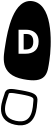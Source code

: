 <?xml version="1.0" encoding="UTF-8"?>
<dia:diagram xmlns:dia="http://www.lysator.liu.se/~alla/dia/">
  <dia:layer name="Segundo plano" visible="true" connectable="true" active="true">
    <dia:group>
      <dia:attribute name="meta">
        <dia:composite type="dict"/>
      </dia:attribute>
      <dia:attribute name="matrix"/>
      <dia:object type="Standard - Beziergon" version="0" id="O0">
        <dia:attribute name="obj_pos">
          <dia:point val="16.573,8.85"/>
        </dia:attribute>
        <dia:attribute name="obj_bb">
          <dia:rectangle val="15.088,8.73;17.436,12.696"/>
        </dia:attribute>
        <dia:attribute name="bez_points">
          <dia:point val="16.573,8.85"/>
          <dia:point val="15.673,8.633"/>
          <dia:point val="15.369,10.261"/>
          <dia:point val="15.269,10.912"/>
          <dia:point val="15.169,11.563"/>
          <dia:point val="14.973,12.323"/>
          <dia:point val="16.073,12.54"/>
          <dia:point val="17.173,12.757"/>
          <dia:point val="17.173,12.323"/>
          <dia:point val="17.273,11.671"/>
          <dia:point val="17.373,11.02"/>
          <dia:point val="17.473,9.067"/>
        </dia:attribute>
        <dia:attribute name="corner_types">
          <dia:enum val="2"/>
          <dia:enum val="2"/>
          <dia:enum val="2"/>
          <dia:enum val="2"/>
          <dia:enum val="2"/>
        </dia:attribute>
        <dia:attribute name="line_width">
          <dia:real val="0.2"/>
        </dia:attribute>
        <dia:attribute name="inner_color">
          <dia:color val="#000000ff"/>
        </dia:attribute>
        <dia:attribute name="show_background">
          <dia:boolean val="true"/>
        </dia:attribute>
      </dia:object>
      <dia:object type="Standard - Beziergon" version="0" id="O1">
        <dia:attribute name="obj_pos">
          <dia:point val="15.969,13.299"/>
        </dia:attribute>
        <dia:attribute name="obj_bb">
          <dia:rectangle val="14.95,13.128;16.774,14.948"/>
        </dia:attribute>
        <dia:attribute name="bez_points">
          <dia:point val="15.969,13.299"/>
          <dia:point val="15.369,13.191"/>
          <dia:point val="15.269,13.191"/>
          <dia:point val="15.219,13.408"/>
          <dia:point val="15.169,13.625"/>
          <dia:point val="14.669,14.602"/>
          <dia:point val="15.669,14.819"/>
          <dia:point val="16.669,15.036"/>
          <dia:point val="16.636,13.987"/>
          <dia:point val="16.669,13.734"/>
          <dia:point val="16.702,13.48"/>
          <dia:point val="16.569,13.408"/>
        </dia:attribute>
        <dia:attribute name="corner_types">
          <dia:enum val="2"/>
          <dia:enum val="2"/>
          <dia:enum val="2"/>
          <dia:enum val="2"/>
          <dia:enum val="2"/>
        </dia:attribute>
        <dia:attribute name="line_width">
          <dia:real val="0.2"/>
        </dia:attribute>
        <dia:attribute name="inner_color">
          <dia:color val="#000000ff"/>
        </dia:attribute>
        <dia:attribute name="show_background">
          <dia:boolean val="false"/>
        </dia:attribute>
      </dia:object>
      <dia:object type="Standard - Text" version="1" id="O2">
        <dia:attribute name="obj_pos">
          <dia:point val="15.675,11.364"/>
        </dia:attribute>
        <dia:attribute name="obj_bb">
          <dia:rectangle val="15.675,9.792;17.08,11.764"/>
        </dia:attribute>
        <dia:attribute name="text">
          <dia:composite type="text">
            <dia:attribute name="string">
              <dia:string>#D#</dia:string>
            </dia:attribute>
            <dia:attribute name="font">
              <dia:font family="sans" style="80" name="Helvetica-Bold"/>
            </dia:attribute>
            <dia:attribute name="height">
              <dia:real val="2.117"/>
            </dia:attribute>
            <dia:attribute name="pos">
              <dia:point val="15.675,11.364"/>
            </dia:attribute>
            <dia:attribute name="color">
              <dia:color val="#ffffffff"/>
            </dia:attribute>
            <dia:attribute name="alignment">
              <dia:enum val="0"/>
            </dia:attribute>
          </dia:composite>
        </dia:attribute>
        <dia:attribute name="valign">
          <dia:enum val="3"/>
        </dia:attribute>
      </dia:object>
    </dia:group>
  </dia:layer>
</dia:diagram>
